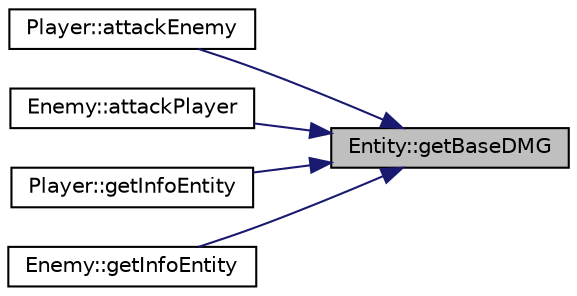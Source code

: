 digraph "Entity::getBaseDMG"
{
 // INTERACTIVE_SVG=YES
 // LATEX_PDF_SIZE
  edge [fontname="Helvetica",fontsize="10",labelfontname="Helvetica",labelfontsize="10"];
  node [fontname="Helvetica",fontsize="10",shape=record];
  rankdir="RL";
  Node1 [label="Entity::getBaseDMG",height=0.2,width=0.4,color="black", fillcolor="grey75", style="filled", fontcolor="black",tooltip="Gets Entity's Base Damage."];
  Node1 -> Node2 [dir="back",color="midnightblue",fontsize="10",style="solid",fontname="Helvetica"];
  Node2 [label="Player::attackEnemy",height=0.2,width=0.4,color="black", fillcolor="white", style="filled",URL="$class_player.html#ae30e579efad256523585a947932bcf7f",tooltip="Attack an Enemy."];
  Node1 -> Node3 [dir="back",color="midnightblue",fontsize="10",style="solid",fontname="Helvetica"];
  Node3 [label="Enemy::attackPlayer",height=0.2,width=0.4,color="black", fillcolor="white", style="filled",URL="$class_enemy.html#a558ca434ca4938c167580db520d2a7d1",tooltip="Attack Player without taking Damage from it."];
  Node1 -> Node4 [dir="back",color="midnightblue",fontsize="10",style="solid",fontname="Helvetica"];
  Node4 [label="Player::getInfoEntity",height=0.2,width=0.4,color="black", fillcolor="white", style="filled",URL="$class_player.html#a8eb7206d12e28c347a785530ab1ecf71",tooltip="Writes out the Player's info to an output."];
  Node1 -> Node5 [dir="back",color="midnightblue",fontsize="10",style="solid",fontname="Helvetica"];
  Node5 [label="Enemy::getInfoEntity",height=0.2,width=0.4,color="black", fillcolor="white", style="filled",URL="$class_enemy.html#a5e801697dc4608bc549ad08f3c584127",tooltip="Displays the info of an Enemy, dynamically controlable with an InfoPreset."];
}
